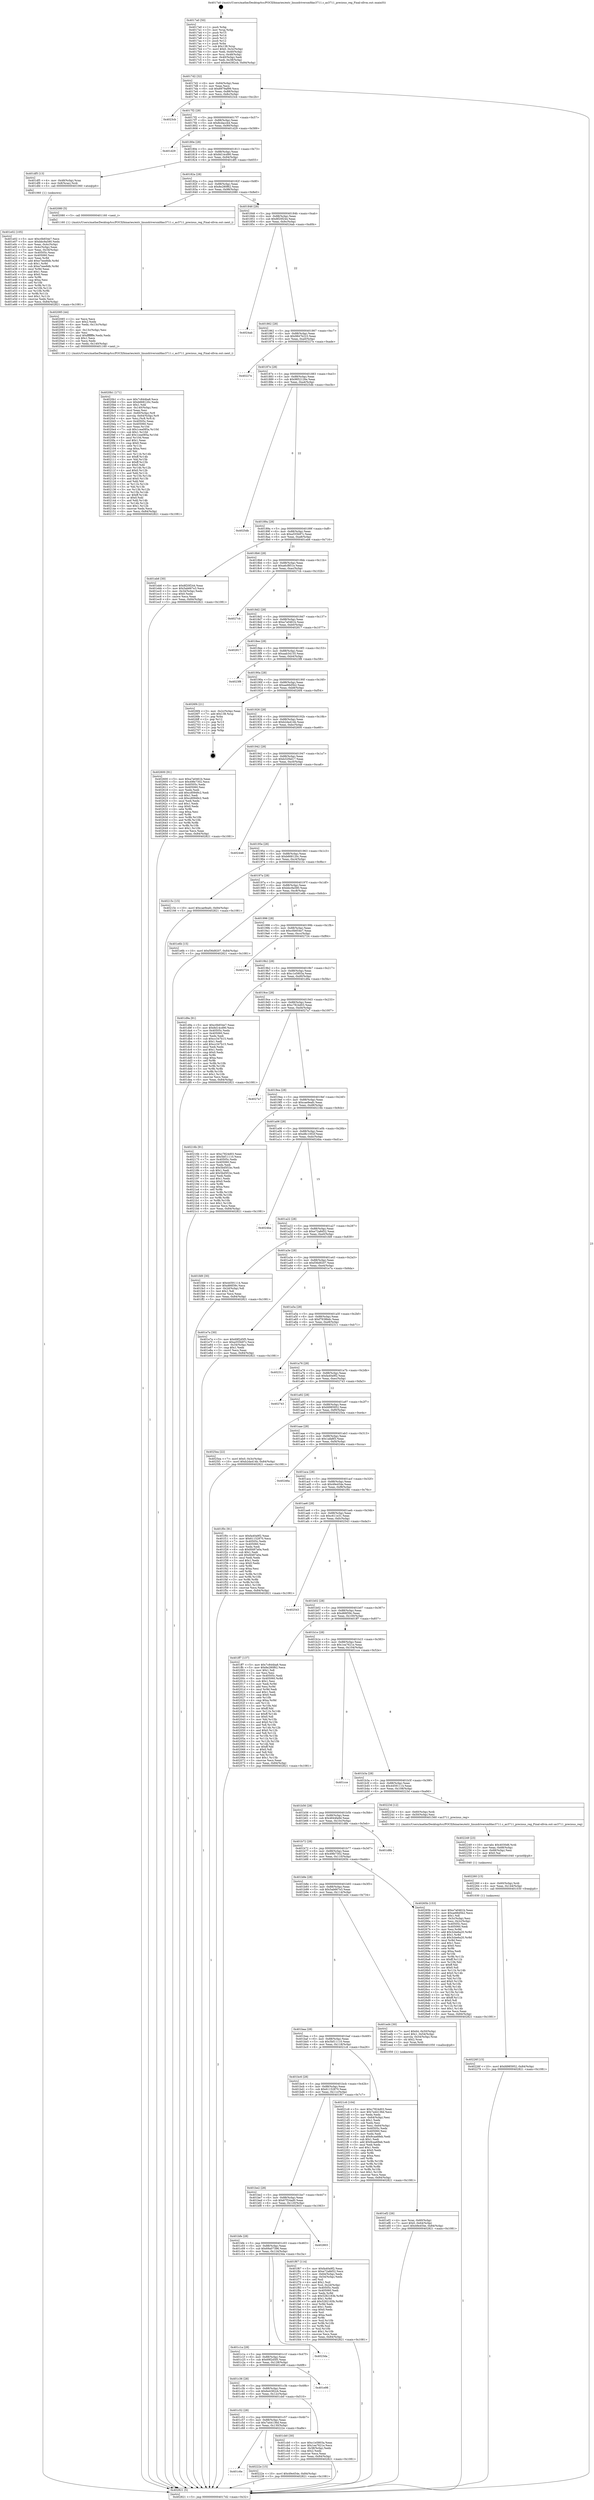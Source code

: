 digraph "0x4017a0" {
  label = "0x4017a0 (/mnt/c/Users/mathe/Desktop/tcc/POCII/binaries/extr_linuxdriversmfdas3711.c_as3711_precious_reg_Final-ollvm.out::main(0))"
  labelloc = "t"
  node[shape=record]

  Entry [label="",width=0.3,height=0.3,shape=circle,fillcolor=black,style=filled]
  "0x4017d2" [label="{
     0x4017d2 [32]\l
     | [instrs]\l
     &nbsp;&nbsp;0x4017d2 \<+6\>: mov -0x84(%rbp),%eax\l
     &nbsp;&nbsp;0x4017d8 \<+2\>: mov %eax,%ecx\l
     &nbsp;&nbsp;0x4017da \<+6\>: sub $0x8979af99,%ecx\l
     &nbsp;&nbsp;0x4017e0 \<+6\>: mov %eax,-0x88(%rbp)\l
     &nbsp;&nbsp;0x4017e6 \<+6\>: mov %ecx,-0x8c(%rbp)\l
     &nbsp;&nbsp;0x4017ec \<+6\>: je 00000000004023cb \<main+0xc2b\>\l
  }"]
  "0x4023cb" [label="{
     0x4023cb\l
  }", style=dashed]
  "0x4017f2" [label="{
     0x4017f2 [28]\l
     | [instrs]\l
     &nbsp;&nbsp;0x4017f2 \<+5\>: jmp 00000000004017f7 \<main+0x57\>\l
     &nbsp;&nbsp;0x4017f7 \<+6\>: mov -0x88(%rbp),%eax\l
     &nbsp;&nbsp;0x4017fd \<+5\>: sub $0x8cdaccb4,%eax\l
     &nbsp;&nbsp;0x401802 \<+6\>: mov %eax,-0x90(%rbp)\l
     &nbsp;&nbsp;0x401808 \<+6\>: je 0000000000401d29 \<main+0x589\>\l
  }"]
  Exit [label="",width=0.3,height=0.3,shape=circle,fillcolor=black,style=filled,peripheries=2]
  "0x401d29" [label="{
     0x401d29\l
  }", style=dashed]
  "0x40180e" [label="{
     0x40180e [28]\l
     | [instrs]\l
     &nbsp;&nbsp;0x40180e \<+5\>: jmp 0000000000401813 \<main+0x73\>\l
     &nbsp;&nbsp;0x401813 \<+6\>: mov -0x88(%rbp),%eax\l
     &nbsp;&nbsp;0x401819 \<+5\>: sub $0x8d14cd90,%eax\l
     &nbsp;&nbsp;0x40181e \<+6\>: mov %eax,-0x94(%rbp)\l
     &nbsp;&nbsp;0x401824 \<+6\>: je 0000000000401df5 \<main+0x655\>\l
  }"]
  "0x40226f" [label="{
     0x40226f [15]\l
     | [instrs]\l
     &nbsp;&nbsp;0x40226f \<+10\>: movl $0xfd985952,-0x84(%rbp)\l
     &nbsp;&nbsp;0x402279 \<+5\>: jmp 0000000000402821 \<main+0x1081\>\l
  }"]
  "0x401df5" [label="{
     0x401df5 [13]\l
     | [instrs]\l
     &nbsp;&nbsp;0x401df5 \<+4\>: mov -0x48(%rbp),%rax\l
     &nbsp;&nbsp;0x401df9 \<+4\>: mov 0x8(%rax),%rdi\l
     &nbsp;&nbsp;0x401dfd \<+5\>: call 0000000000401060 \<atoi@plt\>\l
     | [calls]\l
     &nbsp;&nbsp;0x401060 \{1\} (unknown)\l
  }"]
  "0x40182a" [label="{
     0x40182a [28]\l
     | [instrs]\l
     &nbsp;&nbsp;0x40182a \<+5\>: jmp 000000000040182f \<main+0x8f\>\l
     &nbsp;&nbsp;0x40182f \<+6\>: mov -0x88(%rbp),%eax\l
     &nbsp;&nbsp;0x401835 \<+5\>: sub $0x8e280f62,%eax\l
     &nbsp;&nbsp;0x40183a \<+6\>: mov %eax,-0x98(%rbp)\l
     &nbsp;&nbsp;0x401840 \<+6\>: je 0000000000402080 \<main+0x8e0\>\l
  }"]
  "0x402260" [label="{
     0x402260 [15]\l
     | [instrs]\l
     &nbsp;&nbsp;0x402260 \<+4\>: mov -0x60(%rbp),%rdi\l
     &nbsp;&nbsp;0x402264 \<+6\>: mov %eax,-0x144(%rbp)\l
     &nbsp;&nbsp;0x40226a \<+5\>: call 0000000000401030 \<free@plt\>\l
     | [calls]\l
     &nbsp;&nbsp;0x401030 \{1\} (unknown)\l
  }"]
  "0x402080" [label="{
     0x402080 [5]\l
     | [instrs]\l
     &nbsp;&nbsp;0x402080 \<+5\>: call 0000000000401160 \<next_i\>\l
     | [calls]\l
     &nbsp;&nbsp;0x401160 \{1\} (/mnt/c/Users/mathe/Desktop/tcc/POCII/binaries/extr_linuxdriversmfdas3711.c_as3711_precious_reg_Final-ollvm.out::next_i)\l
  }"]
  "0x401846" [label="{
     0x401846 [28]\l
     | [instrs]\l
     &nbsp;&nbsp;0x401846 \<+5\>: jmp 000000000040184b \<main+0xab\>\l
     &nbsp;&nbsp;0x40184b \<+6\>: mov -0x88(%rbp),%eax\l
     &nbsp;&nbsp;0x401851 \<+5\>: sub $0x8f20f244,%eax\l
     &nbsp;&nbsp;0x401856 \<+6\>: mov %eax,-0x9c(%rbp)\l
     &nbsp;&nbsp;0x40185c \<+6\>: je 00000000004024ab \<main+0xd0b\>\l
  }"]
  "0x402249" [label="{
     0x402249 [23]\l
     | [instrs]\l
     &nbsp;&nbsp;0x402249 \<+10\>: movabs $0x4030d6,%rdi\l
     &nbsp;&nbsp;0x402253 \<+3\>: mov %eax,-0x68(%rbp)\l
     &nbsp;&nbsp;0x402256 \<+3\>: mov -0x68(%rbp),%esi\l
     &nbsp;&nbsp;0x402259 \<+2\>: mov $0x0,%al\l
     &nbsp;&nbsp;0x40225b \<+5\>: call 0000000000401040 \<printf@plt\>\l
     | [calls]\l
     &nbsp;&nbsp;0x401040 \{1\} (unknown)\l
  }"]
  "0x4024ab" [label="{
     0x4024ab\l
  }", style=dashed]
  "0x401862" [label="{
     0x401862 [28]\l
     | [instrs]\l
     &nbsp;&nbsp;0x401862 \<+5\>: jmp 0000000000401867 \<main+0xc7\>\l
     &nbsp;&nbsp;0x401867 \<+6\>: mov -0x88(%rbp),%eax\l
     &nbsp;&nbsp;0x40186d \<+5\>: sub $0x9847b223,%eax\l
     &nbsp;&nbsp;0x401872 \<+6\>: mov %eax,-0xa0(%rbp)\l
     &nbsp;&nbsp;0x401878 \<+6\>: je 000000000040227e \<main+0xade\>\l
  }"]
  "0x401c6e" [label="{
     0x401c6e\l
  }", style=dashed]
  "0x40227e" [label="{
     0x40227e\l
  }", style=dashed]
  "0x40187e" [label="{
     0x40187e [28]\l
     | [instrs]\l
     &nbsp;&nbsp;0x40187e \<+5\>: jmp 0000000000401883 \<main+0xe3\>\l
     &nbsp;&nbsp;0x401883 \<+6\>: mov -0x88(%rbp),%eax\l
     &nbsp;&nbsp;0x401889 \<+5\>: sub $0x9852126e,%eax\l
     &nbsp;&nbsp;0x40188e \<+6\>: mov %eax,-0xa4(%rbp)\l
     &nbsp;&nbsp;0x401894 \<+6\>: je 00000000004025db \<main+0xe3b\>\l
  }"]
  "0x40222e" [label="{
     0x40222e [15]\l
     | [instrs]\l
     &nbsp;&nbsp;0x40222e \<+10\>: movl $0x49e454e,-0x84(%rbp)\l
     &nbsp;&nbsp;0x402238 \<+5\>: jmp 0000000000402821 \<main+0x1081\>\l
  }"]
  "0x4025db" [label="{
     0x4025db\l
  }", style=dashed]
  "0x40189a" [label="{
     0x40189a [28]\l
     | [instrs]\l
     &nbsp;&nbsp;0x40189a \<+5\>: jmp 000000000040189f \<main+0xff\>\l
     &nbsp;&nbsp;0x40189f \<+6\>: mov -0x88(%rbp),%eax\l
     &nbsp;&nbsp;0x4018a5 \<+5\>: sub $0xa555b97c,%eax\l
     &nbsp;&nbsp;0x4018aa \<+6\>: mov %eax,-0xa8(%rbp)\l
     &nbsp;&nbsp;0x4018b0 \<+6\>: je 0000000000401eb6 \<main+0x716\>\l
  }"]
  "0x4020b1" [label="{
     0x4020b1 [171]\l
     | [instrs]\l
     &nbsp;&nbsp;0x4020b1 \<+5\>: mov $0x7c844ba8,%ecx\l
     &nbsp;&nbsp;0x4020b6 \<+5\>: mov $0xb668120c,%edx\l
     &nbsp;&nbsp;0x4020bb \<+3\>: mov $0x1,%dil\l
     &nbsp;&nbsp;0x4020be \<+6\>: mov -0x140(%rbp),%esi\l
     &nbsp;&nbsp;0x4020c4 \<+3\>: imul %eax,%esi\l
     &nbsp;&nbsp;0x4020c7 \<+4\>: mov -0x60(%rbp),%r8\l
     &nbsp;&nbsp;0x4020cb \<+4\>: movslq -0x64(%rbp),%r9\l
     &nbsp;&nbsp;0x4020cf \<+4\>: mov %esi,(%r8,%r9,4)\l
     &nbsp;&nbsp;0x4020d3 \<+7\>: mov 0x40505c,%eax\l
     &nbsp;&nbsp;0x4020da \<+7\>: mov 0x405060,%esi\l
     &nbsp;&nbsp;0x4020e1 \<+3\>: mov %eax,%r10d\l
     &nbsp;&nbsp;0x4020e4 \<+7\>: sub $0x1cea085a,%r10d\l
     &nbsp;&nbsp;0x4020eb \<+4\>: sub $0x1,%r10d\l
     &nbsp;&nbsp;0x4020ef \<+7\>: add $0x1cea085a,%r10d\l
     &nbsp;&nbsp;0x4020f6 \<+4\>: imul %r10d,%eax\l
     &nbsp;&nbsp;0x4020fa \<+3\>: and $0x1,%eax\l
     &nbsp;&nbsp;0x4020fd \<+3\>: cmp $0x0,%eax\l
     &nbsp;&nbsp;0x402100 \<+4\>: sete %r11b\l
     &nbsp;&nbsp;0x402104 \<+3\>: cmp $0xa,%esi\l
     &nbsp;&nbsp;0x402107 \<+3\>: setl %bl\l
     &nbsp;&nbsp;0x40210a \<+3\>: mov %r11b,%r14b\l
     &nbsp;&nbsp;0x40210d \<+4\>: xor $0xff,%r14b\l
     &nbsp;&nbsp;0x402111 \<+3\>: mov %bl,%r15b\l
     &nbsp;&nbsp;0x402114 \<+4\>: xor $0xff,%r15b\l
     &nbsp;&nbsp;0x402118 \<+4\>: xor $0x0,%dil\l
     &nbsp;&nbsp;0x40211c \<+3\>: mov %r14b,%r12b\l
     &nbsp;&nbsp;0x40211f \<+4\>: and $0x0,%r12b\l
     &nbsp;&nbsp;0x402123 \<+3\>: and %dil,%r11b\l
     &nbsp;&nbsp;0x402126 \<+3\>: mov %r15b,%r13b\l
     &nbsp;&nbsp;0x402129 \<+4\>: and $0x0,%r13b\l
     &nbsp;&nbsp;0x40212d \<+3\>: and %dil,%bl\l
     &nbsp;&nbsp;0x402130 \<+3\>: or %r11b,%r12b\l
     &nbsp;&nbsp;0x402133 \<+3\>: or %bl,%r13b\l
     &nbsp;&nbsp;0x402136 \<+3\>: xor %r13b,%r12b\l
     &nbsp;&nbsp;0x402139 \<+3\>: or %r15b,%r14b\l
     &nbsp;&nbsp;0x40213c \<+4\>: xor $0xff,%r14b\l
     &nbsp;&nbsp;0x402140 \<+4\>: or $0x0,%dil\l
     &nbsp;&nbsp;0x402144 \<+3\>: and %dil,%r14b\l
     &nbsp;&nbsp;0x402147 \<+3\>: or %r14b,%r12b\l
     &nbsp;&nbsp;0x40214a \<+4\>: test $0x1,%r12b\l
     &nbsp;&nbsp;0x40214e \<+3\>: cmovne %edx,%ecx\l
     &nbsp;&nbsp;0x402151 \<+6\>: mov %ecx,-0x84(%rbp)\l
     &nbsp;&nbsp;0x402157 \<+5\>: jmp 0000000000402821 \<main+0x1081\>\l
  }"]
  "0x401eb6" [label="{
     0x401eb6 [30]\l
     | [instrs]\l
     &nbsp;&nbsp;0x401eb6 \<+5\>: mov $0x8f20f244,%eax\l
     &nbsp;&nbsp;0x401ebb \<+5\>: mov $0x5ab667e3,%ecx\l
     &nbsp;&nbsp;0x401ec0 \<+3\>: mov -0x34(%rbp),%edx\l
     &nbsp;&nbsp;0x401ec3 \<+3\>: cmp $0x0,%edx\l
     &nbsp;&nbsp;0x401ec6 \<+3\>: cmove %ecx,%eax\l
     &nbsp;&nbsp;0x401ec9 \<+6\>: mov %eax,-0x84(%rbp)\l
     &nbsp;&nbsp;0x401ecf \<+5\>: jmp 0000000000402821 \<main+0x1081\>\l
  }"]
  "0x4018b6" [label="{
     0x4018b6 [28]\l
     | [instrs]\l
     &nbsp;&nbsp;0x4018b6 \<+5\>: jmp 00000000004018bb \<main+0x11b\>\l
     &nbsp;&nbsp;0x4018bb \<+6\>: mov -0x88(%rbp),%eax\l
     &nbsp;&nbsp;0x4018c1 \<+5\>: sub $0xa6cf851e,%eax\l
     &nbsp;&nbsp;0x4018c6 \<+6\>: mov %eax,-0xac(%rbp)\l
     &nbsp;&nbsp;0x4018cc \<+6\>: je 00000000004027cb \<main+0x102b\>\l
  }"]
  "0x402085" [label="{
     0x402085 [44]\l
     | [instrs]\l
     &nbsp;&nbsp;0x402085 \<+2\>: xor %ecx,%ecx\l
     &nbsp;&nbsp;0x402087 \<+5\>: mov $0x2,%edx\l
     &nbsp;&nbsp;0x40208c \<+6\>: mov %edx,-0x13c(%rbp)\l
     &nbsp;&nbsp;0x402092 \<+1\>: cltd\l
     &nbsp;&nbsp;0x402093 \<+6\>: mov -0x13c(%rbp),%esi\l
     &nbsp;&nbsp;0x402099 \<+2\>: idiv %esi\l
     &nbsp;&nbsp;0x40209b \<+6\>: imul $0xfffffffe,%edx,%edx\l
     &nbsp;&nbsp;0x4020a1 \<+3\>: sub $0x1,%ecx\l
     &nbsp;&nbsp;0x4020a4 \<+2\>: sub %ecx,%edx\l
     &nbsp;&nbsp;0x4020a6 \<+6\>: mov %edx,-0x140(%rbp)\l
     &nbsp;&nbsp;0x4020ac \<+5\>: call 0000000000401160 \<next_i\>\l
     | [calls]\l
     &nbsp;&nbsp;0x401160 \{1\} (/mnt/c/Users/mathe/Desktop/tcc/POCII/binaries/extr_linuxdriversmfdas3711.c_as3711_precious_reg_Final-ollvm.out::next_i)\l
  }"]
  "0x4027cb" [label="{
     0x4027cb\l
  }", style=dashed]
  "0x4018d2" [label="{
     0x4018d2 [28]\l
     | [instrs]\l
     &nbsp;&nbsp;0x4018d2 \<+5\>: jmp 00000000004018d7 \<main+0x137\>\l
     &nbsp;&nbsp;0x4018d7 \<+6\>: mov -0x88(%rbp),%eax\l
     &nbsp;&nbsp;0x4018dd \<+5\>: sub $0xa7a0461b,%eax\l
     &nbsp;&nbsp;0x4018e2 \<+6\>: mov %eax,-0xb0(%rbp)\l
     &nbsp;&nbsp;0x4018e8 \<+6\>: je 0000000000402817 \<main+0x1077\>\l
  }"]
  "0x401ef2" [label="{
     0x401ef2 [26]\l
     | [instrs]\l
     &nbsp;&nbsp;0x401ef2 \<+4\>: mov %rax,-0x60(%rbp)\l
     &nbsp;&nbsp;0x401ef6 \<+7\>: movl $0x0,-0x64(%rbp)\l
     &nbsp;&nbsp;0x401efd \<+10\>: movl $0x49e454e,-0x84(%rbp)\l
     &nbsp;&nbsp;0x401f07 \<+5\>: jmp 0000000000402821 \<main+0x1081\>\l
  }"]
  "0x402817" [label="{
     0x402817\l
  }", style=dashed]
  "0x4018ee" [label="{
     0x4018ee [28]\l
     | [instrs]\l
     &nbsp;&nbsp;0x4018ee \<+5\>: jmp 00000000004018f3 \<main+0x153\>\l
     &nbsp;&nbsp;0x4018f3 \<+6\>: mov -0x88(%rbp),%eax\l
     &nbsp;&nbsp;0x4018f9 \<+5\>: sub $0xaab34155,%eax\l
     &nbsp;&nbsp;0x4018fe \<+6\>: mov %eax,-0xb4(%rbp)\l
     &nbsp;&nbsp;0x401904 \<+6\>: je 00000000004023f8 \<main+0xc58\>\l
  }"]
  "0x401e02" [label="{
     0x401e02 [105]\l
     | [instrs]\l
     &nbsp;&nbsp;0x401e02 \<+5\>: mov $0xc0b654e7,%ecx\l
     &nbsp;&nbsp;0x401e07 \<+5\>: mov $0xbbc9a580,%edx\l
     &nbsp;&nbsp;0x401e0c \<+3\>: mov %eax,-0x4c(%rbp)\l
     &nbsp;&nbsp;0x401e0f \<+3\>: mov -0x4c(%rbp),%eax\l
     &nbsp;&nbsp;0x401e12 \<+3\>: mov %eax,-0x34(%rbp)\l
     &nbsp;&nbsp;0x401e15 \<+7\>: mov 0x40505c,%eax\l
     &nbsp;&nbsp;0x401e1c \<+7\>: mov 0x405060,%esi\l
     &nbsp;&nbsp;0x401e23 \<+3\>: mov %eax,%r8d\l
     &nbsp;&nbsp;0x401e26 \<+7\>: add $0xe7eee8db,%r8d\l
     &nbsp;&nbsp;0x401e2d \<+4\>: sub $0x1,%r8d\l
     &nbsp;&nbsp;0x401e31 \<+7\>: sub $0xe7eee8db,%r8d\l
     &nbsp;&nbsp;0x401e38 \<+4\>: imul %r8d,%eax\l
     &nbsp;&nbsp;0x401e3c \<+3\>: and $0x1,%eax\l
     &nbsp;&nbsp;0x401e3f \<+3\>: cmp $0x0,%eax\l
     &nbsp;&nbsp;0x401e42 \<+4\>: sete %r9b\l
     &nbsp;&nbsp;0x401e46 \<+3\>: cmp $0xa,%esi\l
     &nbsp;&nbsp;0x401e49 \<+4\>: setl %r10b\l
     &nbsp;&nbsp;0x401e4d \<+3\>: mov %r9b,%r11b\l
     &nbsp;&nbsp;0x401e50 \<+3\>: and %r10b,%r11b\l
     &nbsp;&nbsp;0x401e53 \<+3\>: xor %r10b,%r9b\l
     &nbsp;&nbsp;0x401e56 \<+3\>: or %r9b,%r11b\l
     &nbsp;&nbsp;0x401e59 \<+4\>: test $0x1,%r11b\l
     &nbsp;&nbsp;0x401e5d \<+3\>: cmovne %edx,%ecx\l
     &nbsp;&nbsp;0x401e60 \<+6\>: mov %ecx,-0x84(%rbp)\l
     &nbsp;&nbsp;0x401e66 \<+5\>: jmp 0000000000402821 \<main+0x1081\>\l
  }"]
  "0x4023f8" [label="{
     0x4023f8\l
  }", style=dashed]
  "0x40190a" [label="{
     0x40190a [28]\l
     | [instrs]\l
     &nbsp;&nbsp;0x40190a \<+5\>: jmp 000000000040190f \<main+0x16f\>\l
     &nbsp;&nbsp;0x40190f \<+6\>: mov -0x88(%rbp),%eax\l
     &nbsp;&nbsp;0x401915 \<+5\>: sub $0xae66d5b2,%eax\l
     &nbsp;&nbsp;0x40191a \<+6\>: mov %eax,-0xb8(%rbp)\l
     &nbsp;&nbsp;0x401920 \<+6\>: je 00000000004026f4 \<main+0xf54\>\l
  }"]
  "0x4017a0" [label="{
     0x4017a0 [50]\l
     | [instrs]\l
     &nbsp;&nbsp;0x4017a0 \<+1\>: push %rbp\l
     &nbsp;&nbsp;0x4017a1 \<+3\>: mov %rsp,%rbp\l
     &nbsp;&nbsp;0x4017a4 \<+2\>: push %r15\l
     &nbsp;&nbsp;0x4017a6 \<+2\>: push %r14\l
     &nbsp;&nbsp;0x4017a8 \<+2\>: push %r13\l
     &nbsp;&nbsp;0x4017aa \<+2\>: push %r12\l
     &nbsp;&nbsp;0x4017ac \<+1\>: push %rbx\l
     &nbsp;&nbsp;0x4017ad \<+7\>: sub $0x138,%rsp\l
     &nbsp;&nbsp;0x4017b4 \<+7\>: movl $0x0,-0x3c(%rbp)\l
     &nbsp;&nbsp;0x4017bb \<+3\>: mov %edi,-0x40(%rbp)\l
     &nbsp;&nbsp;0x4017be \<+4\>: mov %rsi,-0x48(%rbp)\l
     &nbsp;&nbsp;0x4017c2 \<+3\>: mov -0x40(%rbp),%edi\l
     &nbsp;&nbsp;0x4017c5 \<+3\>: mov %edi,-0x38(%rbp)\l
     &nbsp;&nbsp;0x4017c8 \<+10\>: movl $0x6e4382cb,-0x84(%rbp)\l
  }"]
  "0x4026f4" [label="{
     0x4026f4 [21]\l
     | [instrs]\l
     &nbsp;&nbsp;0x4026f4 \<+3\>: mov -0x2c(%rbp),%eax\l
     &nbsp;&nbsp;0x4026f7 \<+7\>: add $0x138,%rsp\l
     &nbsp;&nbsp;0x4026fe \<+1\>: pop %rbx\l
     &nbsp;&nbsp;0x4026ff \<+2\>: pop %r12\l
     &nbsp;&nbsp;0x402701 \<+2\>: pop %r13\l
     &nbsp;&nbsp;0x402703 \<+2\>: pop %r14\l
     &nbsp;&nbsp;0x402705 \<+2\>: pop %r15\l
     &nbsp;&nbsp;0x402707 \<+1\>: pop %rbp\l
     &nbsp;&nbsp;0x402708 \<+1\>: ret\l
  }"]
  "0x401926" [label="{
     0x401926 [28]\l
     | [instrs]\l
     &nbsp;&nbsp;0x401926 \<+5\>: jmp 000000000040192b \<main+0x18b\>\l
     &nbsp;&nbsp;0x40192b \<+6\>: mov -0x88(%rbp),%eax\l
     &nbsp;&nbsp;0x401931 \<+5\>: sub $0xb2da414b,%eax\l
     &nbsp;&nbsp;0x401936 \<+6\>: mov %eax,-0xbc(%rbp)\l
     &nbsp;&nbsp;0x40193c \<+6\>: je 0000000000402600 \<main+0xe60\>\l
  }"]
  "0x402821" [label="{
     0x402821 [5]\l
     | [instrs]\l
     &nbsp;&nbsp;0x402821 \<+5\>: jmp 00000000004017d2 \<main+0x32\>\l
  }"]
  "0x402600" [label="{
     0x402600 [91]\l
     | [instrs]\l
     &nbsp;&nbsp;0x402600 \<+5\>: mov $0xa7a0461b,%eax\l
     &nbsp;&nbsp;0x402605 \<+5\>: mov $0x49fe7302,%ecx\l
     &nbsp;&nbsp;0x40260a \<+7\>: mov 0x40505c,%edx\l
     &nbsp;&nbsp;0x402611 \<+7\>: mov 0x405060,%esi\l
     &nbsp;&nbsp;0x402618 \<+2\>: mov %edx,%edi\l
     &nbsp;&nbsp;0x40261a \<+6\>: add $0xcd0949c2,%edi\l
     &nbsp;&nbsp;0x402620 \<+3\>: sub $0x1,%edi\l
     &nbsp;&nbsp;0x402623 \<+6\>: sub $0xcd0949c2,%edi\l
     &nbsp;&nbsp;0x402629 \<+3\>: imul %edi,%edx\l
     &nbsp;&nbsp;0x40262c \<+3\>: and $0x1,%edx\l
     &nbsp;&nbsp;0x40262f \<+3\>: cmp $0x0,%edx\l
     &nbsp;&nbsp;0x402632 \<+4\>: sete %r8b\l
     &nbsp;&nbsp;0x402636 \<+3\>: cmp $0xa,%esi\l
     &nbsp;&nbsp;0x402639 \<+4\>: setl %r9b\l
     &nbsp;&nbsp;0x40263d \<+3\>: mov %r8b,%r10b\l
     &nbsp;&nbsp;0x402640 \<+3\>: and %r9b,%r10b\l
     &nbsp;&nbsp;0x402643 \<+3\>: xor %r9b,%r8b\l
     &nbsp;&nbsp;0x402646 \<+3\>: or %r8b,%r10b\l
     &nbsp;&nbsp;0x402649 \<+4\>: test $0x1,%r10b\l
     &nbsp;&nbsp;0x40264d \<+3\>: cmovne %ecx,%eax\l
     &nbsp;&nbsp;0x402650 \<+6\>: mov %eax,-0x84(%rbp)\l
     &nbsp;&nbsp;0x402656 \<+5\>: jmp 0000000000402821 \<main+0x1081\>\l
  }"]
  "0x401942" [label="{
     0x401942 [28]\l
     | [instrs]\l
     &nbsp;&nbsp;0x401942 \<+5\>: jmp 0000000000401947 \<main+0x1a7\>\l
     &nbsp;&nbsp;0x401947 \<+6\>: mov -0x88(%rbp),%eax\l
     &nbsp;&nbsp;0x40194d \<+5\>: sub $0xb32f4d17,%eax\l
     &nbsp;&nbsp;0x401952 \<+6\>: mov %eax,-0xc0(%rbp)\l
     &nbsp;&nbsp;0x401958 \<+6\>: je 0000000000402448 \<main+0xca8\>\l
  }"]
  "0x401c52" [label="{
     0x401c52 [28]\l
     | [instrs]\l
     &nbsp;&nbsp;0x401c52 \<+5\>: jmp 0000000000401c57 \<main+0x4b7\>\l
     &nbsp;&nbsp;0x401c57 \<+6\>: mov -0x88(%rbp),%eax\l
     &nbsp;&nbsp;0x401c5d \<+5\>: sub $0x7a44136d,%eax\l
     &nbsp;&nbsp;0x401c62 \<+6\>: mov %eax,-0x130(%rbp)\l
     &nbsp;&nbsp;0x401c68 \<+6\>: je 000000000040222e \<main+0xa8e\>\l
  }"]
  "0x402448" [label="{
     0x402448\l
  }", style=dashed]
  "0x40195e" [label="{
     0x40195e [28]\l
     | [instrs]\l
     &nbsp;&nbsp;0x40195e \<+5\>: jmp 0000000000401963 \<main+0x1c3\>\l
     &nbsp;&nbsp;0x401963 \<+6\>: mov -0x88(%rbp),%eax\l
     &nbsp;&nbsp;0x401969 \<+5\>: sub $0xb668120c,%eax\l
     &nbsp;&nbsp;0x40196e \<+6\>: mov %eax,-0xc4(%rbp)\l
     &nbsp;&nbsp;0x401974 \<+6\>: je 000000000040215c \<main+0x9bc\>\l
  }"]
  "0x401cb0" [label="{
     0x401cb0 [30]\l
     | [instrs]\l
     &nbsp;&nbsp;0x401cb0 \<+5\>: mov $0xc1e5803a,%eax\l
     &nbsp;&nbsp;0x401cb5 \<+5\>: mov $0x1ea7621e,%ecx\l
     &nbsp;&nbsp;0x401cba \<+3\>: mov -0x38(%rbp),%edx\l
     &nbsp;&nbsp;0x401cbd \<+3\>: cmp $0x2,%edx\l
     &nbsp;&nbsp;0x401cc0 \<+3\>: cmovne %ecx,%eax\l
     &nbsp;&nbsp;0x401cc3 \<+6\>: mov %eax,-0x84(%rbp)\l
     &nbsp;&nbsp;0x401cc9 \<+5\>: jmp 0000000000402821 \<main+0x1081\>\l
  }"]
  "0x40215c" [label="{
     0x40215c [15]\l
     | [instrs]\l
     &nbsp;&nbsp;0x40215c \<+10\>: movl $0xcae9eafc,-0x84(%rbp)\l
     &nbsp;&nbsp;0x402166 \<+5\>: jmp 0000000000402821 \<main+0x1081\>\l
  }"]
  "0x40197a" [label="{
     0x40197a [28]\l
     | [instrs]\l
     &nbsp;&nbsp;0x40197a \<+5\>: jmp 000000000040197f \<main+0x1df\>\l
     &nbsp;&nbsp;0x40197f \<+6\>: mov -0x88(%rbp),%eax\l
     &nbsp;&nbsp;0x401985 \<+5\>: sub $0xbbc9a580,%eax\l
     &nbsp;&nbsp;0x40198a \<+6\>: mov %eax,-0xc8(%rbp)\l
     &nbsp;&nbsp;0x401990 \<+6\>: je 0000000000401e6b \<main+0x6cb\>\l
  }"]
  "0x401c36" [label="{
     0x401c36 [28]\l
     | [instrs]\l
     &nbsp;&nbsp;0x401c36 \<+5\>: jmp 0000000000401c3b \<main+0x49b\>\l
     &nbsp;&nbsp;0x401c3b \<+6\>: mov -0x88(%rbp),%eax\l
     &nbsp;&nbsp;0x401c41 \<+5\>: sub $0x6e4382cb,%eax\l
     &nbsp;&nbsp;0x401c46 \<+6\>: mov %eax,-0x12c(%rbp)\l
     &nbsp;&nbsp;0x401c4c \<+6\>: je 0000000000401cb0 \<main+0x510\>\l
  }"]
  "0x401e6b" [label="{
     0x401e6b [15]\l
     | [instrs]\l
     &nbsp;&nbsp;0x401e6b \<+10\>: movl $0xf36d9207,-0x84(%rbp)\l
     &nbsp;&nbsp;0x401e75 \<+5\>: jmp 0000000000402821 \<main+0x1081\>\l
  }"]
  "0x401996" [label="{
     0x401996 [28]\l
     | [instrs]\l
     &nbsp;&nbsp;0x401996 \<+5\>: jmp 000000000040199b \<main+0x1fb\>\l
     &nbsp;&nbsp;0x40199b \<+6\>: mov -0x88(%rbp),%eax\l
     &nbsp;&nbsp;0x4019a1 \<+5\>: sub $0xc0b654e7,%eax\l
     &nbsp;&nbsp;0x4019a6 \<+6\>: mov %eax,-0xcc(%rbp)\l
     &nbsp;&nbsp;0x4019ac \<+6\>: je 0000000000402724 \<main+0xf84\>\l
  }"]
  "0x401e98" [label="{
     0x401e98\l
  }", style=dashed]
  "0x402724" [label="{
     0x402724\l
  }", style=dashed]
  "0x4019b2" [label="{
     0x4019b2 [28]\l
     | [instrs]\l
     &nbsp;&nbsp;0x4019b2 \<+5\>: jmp 00000000004019b7 \<main+0x217\>\l
     &nbsp;&nbsp;0x4019b7 \<+6\>: mov -0x88(%rbp),%eax\l
     &nbsp;&nbsp;0x4019bd \<+5\>: sub $0xc1e5803a,%eax\l
     &nbsp;&nbsp;0x4019c2 \<+6\>: mov %eax,-0xd0(%rbp)\l
     &nbsp;&nbsp;0x4019c8 \<+6\>: je 0000000000401d9a \<main+0x5fa\>\l
  }"]
  "0x401c1a" [label="{
     0x401c1a [28]\l
     | [instrs]\l
     &nbsp;&nbsp;0x401c1a \<+5\>: jmp 0000000000401c1f \<main+0x47f\>\l
     &nbsp;&nbsp;0x401c1f \<+6\>: mov -0x88(%rbp),%eax\l
     &nbsp;&nbsp;0x401c25 \<+5\>: sub $0x69f2d5f5,%eax\l
     &nbsp;&nbsp;0x401c2a \<+6\>: mov %eax,-0x128(%rbp)\l
     &nbsp;&nbsp;0x401c30 \<+6\>: je 0000000000401e98 \<main+0x6f8\>\l
  }"]
  "0x401d9a" [label="{
     0x401d9a [91]\l
     | [instrs]\l
     &nbsp;&nbsp;0x401d9a \<+5\>: mov $0xc0b654e7,%eax\l
     &nbsp;&nbsp;0x401d9f \<+5\>: mov $0x8d14cd90,%ecx\l
     &nbsp;&nbsp;0x401da4 \<+7\>: mov 0x40505c,%edx\l
     &nbsp;&nbsp;0x401dab \<+7\>: mov 0x405060,%esi\l
     &nbsp;&nbsp;0x401db2 \<+2\>: mov %edx,%edi\l
     &nbsp;&nbsp;0x401db4 \<+6\>: sub $0xcc347b15,%edi\l
     &nbsp;&nbsp;0x401dba \<+3\>: sub $0x1,%edi\l
     &nbsp;&nbsp;0x401dbd \<+6\>: add $0xcc347b15,%edi\l
     &nbsp;&nbsp;0x401dc3 \<+3\>: imul %edi,%edx\l
     &nbsp;&nbsp;0x401dc6 \<+3\>: and $0x1,%edx\l
     &nbsp;&nbsp;0x401dc9 \<+3\>: cmp $0x0,%edx\l
     &nbsp;&nbsp;0x401dcc \<+4\>: sete %r8b\l
     &nbsp;&nbsp;0x401dd0 \<+3\>: cmp $0xa,%esi\l
     &nbsp;&nbsp;0x401dd3 \<+4\>: setl %r9b\l
     &nbsp;&nbsp;0x401dd7 \<+3\>: mov %r8b,%r10b\l
     &nbsp;&nbsp;0x401dda \<+3\>: and %r9b,%r10b\l
     &nbsp;&nbsp;0x401ddd \<+3\>: xor %r9b,%r8b\l
     &nbsp;&nbsp;0x401de0 \<+3\>: or %r8b,%r10b\l
     &nbsp;&nbsp;0x401de3 \<+4\>: test $0x1,%r10b\l
     &nbsp;&nbsp;0x401de7 \<+3\>: cmovne %ecx,%eax\l
     &nbsp;&nbsp;0x401dea \<+6\>: mov %eax,-0x84(%rbp)\l
     &nbsp;&nbsp;0x401df0 \<+5\>: jmp 0000000000402821 \<main+0x1081\>\l
  }"]
  "0x4019ce" [label="{
     0x4019ce [28]\l
     | [instrs]\l
     &nbsp;&nbsp;0x4019ce \<+5\>: jmp 00000000004019d3 \<main+0x233\>\l
     &nbsp;&nbsp;0x4019d3 \<+6\>: mov -0x88(%rbp),%eax\l
     &nbsp;&nbsp;0x4019d9 \<+5\>: sub $0xc7824d03,%eax\l
     &nbsp;&nbsp;0x4019de \<+6\>: mov %eax,-0xd4(%rbp)\l
     &nbsp;&nbsp;0x4019e4 \<+6\>: je 00000000004027a7 \<main+0x1007\>\l
  }"]
  "0x4023da" [label="{
     0x4023da\l
  }", style=dashed]
  "0x4027a7" [label="{
     0x4027a7\l
  }", style=dashed]
  "0x4019ea" [label="{
     0x4019ea [28]\l
     | [instrs]\l
     &nbsp;&nbsp;0x4019ea \<+5\>: jmp 00000000004019ef \<main+0x24f\>\l
     &nbsp;&nbsp;0x4019ef \<+6\>: mov -0x88(%rbp),%eax\l
     &nbsp;&nbsp;0x4019f5 \<+5\>: sub $0xcae9eafc,%eax\l
     &nbsp;&nbsp;0x4019fa \<+6\>: mov %eax,-0xd8(%rbp)\l
     &nbsp;&nbsp;0x401a00 \<+6\>: je 000000000040216b \<main+0x9cb\>\l
  }"]
  "0x401bfe" [label="{
     0x401bfe [28]\l
     | [instrs]\l
     &nbsp;&nbsp;0x401bfe \<+5\>: jmp 0000000000401c03 \<main+0x463\>\l
     &nbsp;&nbsp;0x401c03 \<+6\>: mov -0x88(%rbp),%eax\l
     &nbsp;&nbsp;0x401c09 \<+5\>: sub $0x69a07396,%eax\l
     &nbsp;&nbsp;0x401c0e \<+6\>: mov %eax,-0x124(%rbp)\l
     &nbsp;&nbsp;0x401c14 \<+6\>: je 00000000004023da \<main+0xc3a\>\l
  }"]
  "0x40216b" [label="{
     0x40216b [91]\l
     | [instrs]\l
     &nbsp;&nbsp;0x40216b \<+5\>: mov $0xc7824d03,%eax\l
     &nbsp;&nbsp;0x402170 \<+5\>: mov $0x5bf11110,%ecx\l
     &nbsp;&nbsp;0x402175 \<+7\>: mov 0x40505c,%edx\l
     &nbsp;&nbsp;0x40217c \<+7\>: mov 0x405060,%esi\l
     &nbsp;&nbsp;0x402183 \<+2\>: mov %edx,%edi\l
     &nbsp;&nbsp;0x402185 \<+6\>: sub $0x5bd5f1bc,%edi\l
     &nbsp;&nbsp;0x40218b \<+3\>: sub $0x1,%edi\l
     &nbsp;&nbsp;0x40218e \<+6\>: add $0x5bd5f1bc,%edi\l
     &nbsp;&nbsp;0x402194 \<+3\>: imul %edi,%edx\l
     &nbsp;&nbsp;0x402197 \<+3\>: and $0x1,%edx\l
     &nbsp;&nbsp;0x40219a \<+3\>: cmp $0x0,%edx\l
     &nbsp;&nbsp;0x40219d \<+4\>: sete %r8b\l
     &nbsp;&nbsp;0x4021a1 \<+3\>: cmp $0xa,%esi\l
     &nbsp;&nbsp;0x4021a4 \<+4\>: setl %r9b\l
     &nbsp;&nbsp;0x4021a8 \<+3\>: mov %r8b,%r10b\l
     &nbsp;&nbsp;0x4021ab \<+3\>: and %r9b,%r10b\l
     &nbsp;&nbsp;0x4021ae \<+3\>: xor %r9b,%r8b\l
     &nbsp;&nbsp;0x4021b1 \<+3\>: or %r8b,%r10b\l
     &nbsp;&nbsp;0x4021b4 \<+4\>: test $0x1,%r10b\l
     &nbsp;&nbsp;0x4021b8 \<+3\>: cmovne %ecx,%eax\l
     &nbsp;&nbsp;0x4021bb \<+6\>: mov %eax,-0x84(%rbp)\l
     &nbsp;&nbsp;0x4021c1 \<+5\>: jmp 0000000000402821 \<main+0x1081\>\l
  }"]
  "0x401a06" [label="{
     0x401a06 [28]\l
     | [instrs]\l
     &nbsp;&nbsp;0x401a06 \<+5\>: jmp 0000000000401a0b \<main+0x26b\>\l
     &nbsp;&nbsp;0x401a0b \<+6\>: mov -0x88(%rbp),%eax\l
     &nbsp;&nbsp;0x401a11 \<+5\>: sub $0xd8c1002f,%eax\l
     &nbsp;&nbsp;0x401a16 \<+6\>: mov %eax,-0xdc(%rbp)\l
     &nbsp;&nbsp;0x401a1c \<+6\>: je 00000000004024ba \<main+0xd1a\>\l
  }"]
  "0x402803" [label="{
     0x402803\l
  }", style=dashed]
  "0x4024ba" [label="{
     0x4024ba\l
  }", style=dashed]
  "0x401a22" [label="{
     0x401a22 [28]\l
     | [instrs]\l
     &nbsp;&nbsp;0x401a22 \<+5\>: jmp 0000000000401a27 \<main+0x287\>\l
     &nbsp;&nbsp;0x401a27 \<+6\>: mov -0x88(%rbp),%eax\l
     &nbsp;&nbsp;0x401a2d \<+5\>: sub $0xe72a8d52,%eax\l
     &nbsp;&nbsp;0x401a32 \<+6\>: mov %eax,-0xe0(%rbp)\l
     &nbsp;&nbsp;0x401a38 \<+6\>: je 0000000000401fd9 \<main+0x839\>\l
  }"]
  "0x401be2" [label="{
     0x401be2 [28]\l
     | [instrs]\l
     &nbsp;&nbsp;0x401be2 \<+5\>: jmp 0000000000401be7 \<main+0x447\>\l
     &nbsp;&nbsp;0x401be7 \<+6\>: mov -0x88(%rbp),%eax\l
     &nbsp;&nbsp;0x401bed \<+5\>: sub $0x67f24ad0,%eax\l
     &nbsp;&nbsp;0x401bf2 \<+6\>: mov %eax,-0x120(%rbp)\l
     &nbsp;&nbsp;0x401bf8 \<+6\>: je 0000000000402803 \<main+0x1063\>\l
  }"]
  "0x401fd9" [label="{
     0x401fd9 [30]\l
     | [instrs]\l
     &nbsp;&nbsp;0x401fd9 \<+5\>: mov $0x44591114,%eax\l
     &nbsp;&nbsp;0x401fde \<+5\>: mov $0xd66f39c,%ecx\l
     &nbsp;&nbsp;0x401fe3 \<+3\>: mov -0x2d(%rbp),%dl\l
     &nbsp;&nbsp;0x401fe6 \<+3\>: test $0x1,%dl\l
     &nbsp;&nbsp;0x401fe9 \<+3\>: cmovne %ecx,%eax\l
     &nbsp;&nbsp;0x401fec \<+6\>: mov %eax,-0x84(%rbp)\l
     &nbsp;&nbsp;0x401ff2 \<+5\>: jmp 0000000000402821 \<main+0x1081\>\l
  }"]
  "0x401a3e" [label="{
     0x401a3e [28]\l
     | [instrs]\l
     &nbsp;&nbsp;0x401a3e \<+5\>: jmp 0000000000401a43 \<main+0x2a3\>\l
     &nbsp;&nbsp;0x401a43 \<+6\>: mov -0x88(%rbp),%eax\l
     &nbsp;&nbsp;0x401a49 \<+5\>: sub $0xf36d9207,%eax\l
     &nbsp;&nbsp;0x401a4e \<+6\>: mov %eax,-0xe4(%rbp)\l
     &nbsp;&nbsp;0x401a54 \<+6\>: je 0000000000401e7a \<main+0x6da\>\l
  }"]
  "0x401f67" [label="{
     0x401f67 [114]\l
     | [instrs]\l
     &nbsp;&nbsp;0x401f67 \<+5\>: mov $0xfa40a9f2,%eax\l
     &nbsp;&nbsp;0x401f6c \<+5\>: mov $0xe72a8d52,%ecx\l
     &nbsp;&nbsp;0x401f71 \<+3\>: mov -0x64(%rbp),%edx\l
     &nbsp;&nbsp;0x401f74 \<+3\>: cmp -0x54(%rbp),%edx\l
     &nbsp;&nbsp;0x401f77 \<+4\>: setl %sil\l
     &nbsp;&nbsp;0x401f7b \<+4\>: and $0x1,%sil\l
     &nbsp;&nbsp;0x401f7f \<+4\>: mov %sil,-0x2d(%rbp)\l
     &nbsp;&nbsp;0x401f83 \<+7\>: mov 0x40505c,%edx\l
     &nbsp;&nbsp;0x401f8a \<+7\>: mov 0x405060,%edi\l
     &nbsp;&nbsp;0x401f91 \<+3\>: mov %edx,%r8d\l
     &nbsp;&nbsp;0x401f94 \<+7\>: sub $0x5282183b,%r8d\l
     &nbsp;&nbsp;0x401f9b \<+4\>: sub $0x1,%r8d\l
     &nbsp;&nbsp;0x401f9f \<+7\>: add $0x5282183b,%r8d\l
     &nbsp;&nbsp;0x401fa6 \<+4\>: imul %r8d,%edx\l
     &nbsp;&nbsp;0x401faa \<+3\>: and $0x1,%edx\l
     &nbsp;&nbsp;0x401fad \<+3\>: cmp $0x0,%edx\l
     &nbsp;&nbsp;0x401fb0 \<+4\>: sete %sil\l
     &nbsp;&nbsp;0x401fb4 \<+3\>: cmp $0xa,%edi\l
     &nbsp;&nbsp;0x401fb7 \<+4\>: setl %r9b\l
     &nbsp;&nbsp;0x401fbb \<+3\>: mov %sil,%r10b\l
     &nbsp;&nbsp;0x401fbe \<+3\>: and %r9b,%r10b\l
     &nbsp;&nbsp;0x401fc1 \<+3\>: xor %r9b,%sil\l
     &nbsp;&nbsp;0x401fc4 \<+3\>: or %sil,%r10b\l
     &nbsp;&nbsp;0x401fc7 \<+4\>: test $0x1,%r10b\l
     &nbsp;&nbsp;0x401fcb \<+3\>: cmovne %ecx,%eax\l
     &nbsp;&nbsp;0x401fce \<+6\>: mov %eax,-0x84(%rbp)\l
     &nbsp;&nbsp;0x401fd4 \<+5\>: jmp 0000000000402821 \<main+0x1081\>\l
  }"]
  "0x401e7a" [label="{
     0x401e7a [30]\l
     | [instrs]\l
     &nbsp;&nbsp;0x401e7a \<+5\>: mov $0x69f2d5f5,%eax\l
     &nbsp;&nbsp;0x401e7f \<+5\>: mov $0xa555b97c,%ecx\l
     &nbsp;&nbsp;0x401e84 \<+3\>: mov -0x34(%rbp),%edx\l
     &nbsp;&nbsp;0x401e87 \<+3\>: cmp $0x1,%edx\l
     &nbsp;&nbsp;0x401e8a \<+3\>: cmovl %ecx,%eax\l
     &nbsp;&nbsp;0x401e8d \<+6\>: mov %eax,-0x84(%rbp)\l
     &nbsp;&nbsp;0x401e93 \<+5\>: jmp 0000000000402821 \<main+0x1081\>\l
  }"]
  "0x401a5a" [label="{
     0x401a5a [28]\l
     | [instrs]\l
     &nbsp;&nbsp;0x401a5a \<+5\>: jmp 0000000000401a5f \<main+0x2bf\>\l
     &nbsp;&nbsp;0x401a5f \<+6\>: mov -0x88(%rbp),%eax\l
     &nbsp;&nbsp;0x401a65 \<+5\>: sub $0xf7638bdc,%eax\l
     &nbsp;&nbsp;0x401a6a \<+6\>: mov %eax,-0xe8(%rbp)\l
     &nbsp;&nbsp;0x401a70 \<+6\>: je 0000000000402311 \<main+0xb71\>\l
  }"]
  "0x401bc6" [label="{
     0x401bc6 [28]\l
     | [instrs]\l
     &nbsp;&nbsp;0x401bc6 \<+5\>: jmp 0000000000401bcb \<main+0x42b\>\l
     &nbsp;&nbsp;0x401bcb \<+6\>: mov -0x88(%rbp),%eax\l
     &nbsp;&nbsp;0x401bd1 \<+5\>: sub $0x61152870,%eax\l
     &nbsp;&nbsp;0x401bd6 \<+6\>: mov %eax,-0x11c(%rbp)\l
     &nbsp;&nbsp;0x401bdc \<+6\>: je 0000000000401f67 \<main+0x7c7\>\l
  }"]
  "0x402311" [label="{
     0x402311\l
  }", style=dashed]
  "0x401a76" [label="{
     0x401a76 [28]\l
     | [instrs]\l
     &nbsp;&nbsp;0x401a76 \<+5\>: jmp 0000000000401a7b \<main+0x2db\>\l
     &nbsp;&nbsp;0x401a7b \<+6\>: mov -0x88(%rbp),%eax\l
     &nbsp;&nbsp;0x401a81 \<+5\>: sub $0xfa40a9f2,%eax\l
     &nbsp;&nbsp;0x401a86 \<+6\>: mov %eax,-0xec(%rbp)\l
     &nbsp;&nbsp;0x401a8c \<+6\>: je 0000000000402743 \<main+0xfa3\>\l
  }"]
  "0x4021c6" [label="{
     0x4021c6 [104]\l
     | [instrs]\l
     &nbsp;&nbsp;0x4021c6 \<+5\>: mov $0xc7824d03,%eax\l
     &nbsp;&nbsp;0x4021cb \<+5\>: mov $0x7a44136d,%ecx\l
     &nbsp;&nbsp;0x4021d0 \<+2\>: xor %edx,%edx\l
     &nbsp;&nbsp;0x4021d2 \<+3\>: mov -0x64(%rbp),%esi\l
     &nbsp;&nbsp;0x4021d5 \<+3\>: sub $0x1,%edx\l
     &nbsp;&nbsp;0x4021d8 \<+2\>: sub %edx,%esi\l
     &nbsp;&nbsp;0x4021da \<+3\>: mov %esi,-0x64(%rbp)\l
     &nbsp;&nbsp;0x4021dd \<+7\>: mov 0x40505c,%edx\l
     &nbsp;&nbsp;0x4021e4 \<+7\>: mov 0x405060,%esi\l
     &nbsp;&nbsp;0x4021eb \<+2\>: mov %edx,%edi\l
     &nbsp;&nbsp;0x4021ed \<+6\>: sub $0x9caa68eb,%edi\l
     &nbsp;&nbsp;0x4021f3 \<+3\>: sub $0x1,%edi\l
     &nbsp;&nbsp;0x4021f6 \<+6\>: add $0x9caa68eb,%edi\l
     &nbsp;&nbsp;0x4021fc \<+3\>: imul %edi,%edx\l
     &nbsp;&nbsp;0x4021ff \<+3\>: and $0x1,%edx\l
     &nbsp;&nbsp;0x402202 \<+3\>: cmp $0x0,%edx\l
     &nbsp;&nbsp;0x402205 \<+4\>: sete %r8b\l
     &nbsp;&nbsp;0x402209 \<+3\>: cmp $0xa,%esi\l
     &nbsp;&nbsp;0x40220c \<+4\>: setl %r9b\l
     &nbsp;&nbsp;0x402210 \<+3\>: mov %r8b,%r10b\l
     &nbsp;&nbsp;0x402213 \<+3\>: and %r9b,%r10b\l
     &nbsp;&nbsp;0x402216 \<+3\>: xor %r9b,%r8b\l
     &nbsp;&nbsp;0x402219 \<+3\>: or %r8b,%r10b\l
     &nbsp;&nbsp;0x40221c \<+4\>: test $0x1,%r10b\l
     &nbsp;&nbsp;0x402220 \<+3\>: cmovne %ecx,%eax\l
     &nbsp;&nbsp;0x402223 \<+6\>: mov %eax,-0x84(%rbp)\l
     &nbsp;&nbsp;0x402229 \<+5\>: jmp 0000000000402821 \<main+0x1081\>\l
  }"]
  "0x402743" [label="{
     0x402743\l
  }", style=dashed]
  "0x401a92" [label="{
     0x401a92 [28]\l
     | [instrs]\l
     &nbsp;&nbsp;0x401a92 \<+5\>: jmp 0000000000401a97 \<main+0x2f7\>\l
     &nbsp;&nbsp;0x401a97 \<+6\>: mov -0x88(%rbp),%eax\l
     &nbsp;&nbsp;0x401a9d \<+5\>: sub $0xfd985952,%eax\l
     &nbsp;&nbsp;0x401aa2 \<+6\>: mov %eax,-0xf0(%rbp)\l
     &nbsp;&nbsp;0x401aa8 \<+6\>: je 00000000004025ea \<main+0xe4a\>\l
  }"]
  "0x401baa" [label="{
     0x401baa [28]\l
     | [instrs]\l
     &nbsp;&nbsp;0x401baa \<+5\>: jmp 0000000000401baf \<main+0x40f\>\l
     &nbsp;&nbsp;0x401baf \<+6\>: mov -0x88(%rbp),%eax\l
     &nbsp;&nbsp;0x401bb5 \<+5\>: sub $0x5bf11110,%eax\l
     &nbsp;&nbsp;0x401bba \<+6\>: mov %eax,-0x118(%rbp)\l
     &nbsp;&nbsp;0x401bc0 \<+6\>: je 00000000004021c6 \<main+0xa26\>\l
  }"]
  "0x4025ea" [label="{
     0x4025ea [22]\l
     | [instrs]\l
     &nbsp;&nbsp;0x4025ea \<+7\>: movl $0x0,-0x3c(%rbp)\l
     &nbsp;&nbsp;0x4025f1 \<+10\>: movl $0xb2da414b,-0x84(%rbp)\l
     &nbsp;&nbsp;0x4025fb \<+5\>: jmp 0000000000402821 \<main+0x1081\>\l
  }"]
  "0x401aae" [label="{
     0x401aae [28]\l
     | [instrs]\l
     &nbsp;&nbsp;0x401aae \<+5\>: jmp 0000000000401ab3 \<main+0x313\>\l
     &nbsp;&nbsp;0x401ab3 \<+6\>: mov -0x88(%rbp),%eax\l
     &nbsp;&nbsp;0x401ab9 \<+5\>: sub $0x1afa8f3,%eax\l
     &nbsp;&nbsp;0x401abe \<+6\>: mov %eax,-0xf4(%rbp)\l
     &nbsp;&nbsp;0x401ac4 \<+6\>: je 000000000040246a \<main+0xcca\>\l
  }"]
  "0x401ed4" [label="{
     0x401ed4 [30]\l
     | [instrs]\l
     &nbsp;&nbsp;0x401ed4 \<+7\>: movl $0x64,-0x50(%rbp)\l
     &nbsp;&nbsp;0x401edb \<+7\>: movl $0x1,-0x54(%rbp)\l
     &nbsp;&nbsp;0x401ee2 \<+4\>: movslq -0x54(%rbp),%rax\l
     &nbsp;&nbsp;0x401ee6 \<+4\>: shl $0x2,%rax\l
     &nbsp;&nbsp;0x401eea \<+3\>: mov %rax,%rdi\l
     &nbsp;&nbsp;0x401eed \<+5\>: call 0000000000401050 \<malloc@plt\>\l
     | [calls]\l
     &nbsp;&nbsp;0x401050 \{1\} (unknown)\l
  }"]
  "0x40246a" [label="{
     0x40246a\l
  }", style=dashed]
  "0x401aca" [label="{
     0x401aca [28]\l
     | [instrs]\l
     &nbsp;&nbsp;0x401aca \<+5\>: jmp 0000000000401acf \<main+0x32f\>\l
     &nbsp;&nbsp;0x401acf \<+6\>: mov -0x88(%rbp),%eax\l
     &nbsp;&nbsp;0x401ad5 \<+5\>: sub $0x49e454e,%eax\l
     &nbsp;&nbsp;0x401ada \<+6\>: mov %eax,-0xf8(%rbp)\l
     &nbsp;&nbsp;0x401ae0 \<+6\>: je 0000000000401f0c \<main+0x76c\>\l
  }"]
  "0x401b8e" [label="{
     0x401b8e [28]\l
     | [instrs]\l
     &nbsp;&nbsp;0x401b8e \<+5\>: jmp 0000000000401b93 \<main+0x3f3\>\l
     &nbsp;&nbsp;0x401b93 \<+6\>: mov -0x88(%rbp),%eax\l
     &nbsp;&nbsp;0x401b99 \<+5\>: sub $0x5ab667e3,%eax\l
     &nbsp;&nbsp;0x401b9e \<+6\>: mov %eax,-0x114(%rbp)\l
     &nbsp;&nbsp;0x401ba4 \<+6\>: je 0000000000401ed4 \<main+0x734\>\l
  }"]
  "0x401f0c" [label="{
     0x401f0c [91]\l
     | [instrs]\l
     &nbsp;&nbsp;0x401f0c \<+5\>: mov $0xfa40a9f2,%eax\l
     &nbsp;&nbsp;0x401f11 \<+5\>: mov $0x61152870,%ecx\l
     &nbsp;&nbsp;0x401f16 \<+7\>: mov 0x40505c,%edx\l
     &nbsp;&nbsp;0x401f1d \<+7\>: mov 0x405060,%esi\l
     &nbsp;&nbsp;0x401f24 \<+2\>: mov %edx,%edi\l
     &nbsp;&nbsp;0x401f26 \<+6\>: sub $0xfd487a0a,%edi\l
     &nbsp;&nbsp;0x401f2c \<+3\>: sub $0x1,%edi\l
     &nbsp;&nbsp;0x401f2f \<+6\>: add $0xfd487a0a,%edi\l
     &nbsp;&nbsp;0x401f35 \<+3\>: imul %edi,%edx\l
     &nbsp;&nbsp;0x401f38 \<+3\>: and $0x1,%edx\l
     &nbsp;&nbsp;0x401f3b \<+3\>: cmp $0x0,%edx\l
     &nbsp;&nbsp;0x401f3e \<+4\>: sete %r8b\l
     &nbsp;&nbsp;0x401f42 \<+3\>: cmp $0xa,%esi\l
     &nbsp;&nbsp;0x401f45 \<+4\>: setl %r9b\l
     &nbsp;&nbsp;0x401f49 \<+3\>: mov %r8b,%r10b\l
     &nbsp;&nbsp;0x401f4c \<+3\>: and %r9b,%r10b\l
     &nbsp;&nbsp;0x401f4f \<+3\>: xor %r9b,%r8b\l
     &nbsp;&nbsp;0x401f52 \<+3\>: or %r8b,%r10b\l
     &nbsp;&nbsp;0x401f55 \<+4\>: test $0x1,%r10b\l
     &nbsp;&nbsp;0x401f59 \<+3\>: cmovne %ecx,%eax\l
     &nbsp;&nbsp;0x401f5c \<+6\>: mov %eax,-0x84(%rbp)\l
     &nbsp;&nbsp;0x401f62 \<+5\>: jmp 0000000000402821 \<main+0x1081\>\l
  }"]
  "0x401ae6" [label="{
     0x401ae6 [28]\l
     | [instrs]\l
     &nbsp;&nbsp;0x401ae6 \<+5\>: jmp 0000000000401aeb \<main+0x34b\>\l
     &nbsp;&nbsp;0x401aeb \<+6\>: mov -0x88(%rbp),%eax\l
     &nbsp;&nbsp;0x401af1 \<+5\>: sub $0xc611e31,%eax\l
     &nbsp;&nbsp;0x401af6 \<+6\>: mov %eax,-0xfc(%rbp)\l
     &nbsp;&nbsp;0x401afc \<+6\>: je 0000000000402543 \<main+0xda3\>\l
  }"]
  "0x40265b" [label="{
     0x40265b [153]\l
     | [instrs]\l
     &nbsp;&nbsp;0x40265b \<+5\>: mov $0xa7a0461b,%eax\l
     &nbsp;&nbsp;0x402660 \<+5\>: mov $0xae66d5b2,%ecx\l
     &nbsp;&nbsp;0x402665 \<+2\>: mov $0x1,%dl\l
     &nbsp;&nbsp;0x402667 \<+3\>: mov -0x3c(%rbp),%esi\l
     &nbsp;&nbsp;0x40266a \<+3\>: mov %esi,-0x2c(%rbp)\l
     &nbsp;&nbsp;0x40266d \<+7\>: mov 0x40505c,%esi\l
     &nbsp;&nbsp;0x402674 \<+7\>: mov 0x405060,%edi\l
     &nbsp;&nbsp;0x40267b \<+3\>: mov %esi,%r8d\l
     &nbsp;&nbsp;0x40267e \<+7\>: add $0x3cbe6a20,%r8d\l
     &nbsp;&nbsp;0x402685 \<+4\>: sub $0x1,%r8d\l
     &nbsp;&nbsp;0x402689 \<+7\>: sub $0x3cbe6a20,%r8d\l
     &nbsp;&nbsp;0x402690 \<+4\>: imul %r8d,%esi\l
     &nbsp;&nbsp;0x402694 \<+3\>: and $0x1,%esi\l
     &nbsp;&nbsp;0x402697 \<+3\>: cmp $0x0,%esi\l
     &nbsp;&nbsp;0x40269a \<+4\>: sete %r9b\l
     &nbsp;&nbsp;0x40269e \<+3\>: cmp $0xa,%edi\l
     &nbsp;&nbsp;0x4026a1 \<+4\>: setl %r10b\l
     &nbsp;&nbsp;0x4026a5 \<+3\>: mov %r9b,%r11b\l
     &nbsp;&nbsp;0x4026a8 \<+4\>: xor $0xff,%r11b\l
     &nbsp;&nbsp;0x4026ac \<+3\>: mov %r10b,%bl\l
     &nbsp;&nbsp;0x4026af \<+3\>: xor $0xff,%bl\l
     &nbsp;&nbsp;0x4026b2 \<+3\>: xor $0x0,%dl\l
     &nbsp;&nbsp;0x4026b5 \<+3\>: mov %r11b,%r14b\l
     &nbsp;&nbsp;0x4026b8 \<+4\>: and $0x0,%r14b\l
     &nbsp;&nbsp;0x4026bc \<+3\>: and %dl,%r9b\l
     &nbsp;&nbsp;0x4026bf \<+3\>: mov %bl,%r15b\l
     &nbsp;&nbsp;0x4026c2 \<+4\>: and $0x0,%r15b\l
     &nbsp;&nbsp;0x4026c6 \<+3\>: and %dl,%r10b\l
     &nbsp;&nbsp;0x4026c9 \<+3\>: or %r9b,%r14b\l
     &nbsp;&nbsp;0x4026cc \<+3\>: or %r10b,%r15b\l
     &nbsp;&nbsp;0x4026cf \<+3\>: xor %r15b,%r14b\l
     &nbsp;&nbsp;0x4026d2 \<+3\>: or %bl,%r11b\l
     &nbsp;&nbsp;0x4026d5 \<+4\>: xor $0xff,%r11b\l
     &nbsp;&nbsp;0x4026d9 \<+3\>: or $0x0,%dl\l
     &nbsp;&nbsp;0x4026dc \<+3\>: and %dl,%r11b\l
     &nbsp;&nbsp;0x4026df \<+3\>: or %r11b,%r14b\l
     &nbsp;&nbsp;0x4026e2 \<+4\>: test $0x1,%r14b\l
     &nbsp;&nbsp;0x4026e6 \<+3\>: cmovne %ecx,%eax\l
     &nbsp;&nbsp;0x4026e9 \<+6\>: mov %eax,-0x84(%rbp)\l
     &nbsp;&nbsp;0x4026ef \<+5\>: jmp 0000000000402821 \<main+0x1081\>\l
  }"]
  "0x402543" [label="{
     0x402543\l
  }", style=dashed]
  "0x401b02" [label="{
     0x401b02 [28]\l
     | [instrs]\l
     &nbsp;&nbsp;0x401b02 \<+5\>: jmp 0000000000401b07 \<main+0x367\>\l
     &nbsp;&nbsp;0x401b07 \<+6\>: mov -0x88(%rbp),%eax\l
     &nbsp;&nbsp;0x401b0d \<+5\>: sub $0xd66f39c,%eax\l
     &nbsp;&nbsp;0x401b12 \<+6\>: mov %eax,-0x100(%rbp)\l
     &nbsp;&nbsp;0x401b18 \<+6\>: je 0000000000401ff7 \<main+0x857\>\l
  }"]
  "0x401b72" [label="{
     0x401b72 [28]\l
     | [instrs]\l
     &nbsp;&nbsp;0x401b72 \<+5\>: jmp 0000000000401b77 \<main+0x3d7\>\l
     &nbsp;&nbsp;0x401b77 \<+6\>: mov -0x88(%rbp),%eax\l
     &nbsp;&nbsp;0x401b7d \<+5\>: sub $0x49fe7302,%eax\l
     &nbsp;&nbsp;0x401b82 \<+6\>: mov %eax,-0x110(%rbp)\l
     &nbsp;&nbsp;0x401b88 \<+6\>: je 000000000040265b \<main+0xebb\>\l
  }"]
  "0x401ff7" [label="{
     0x401ff7 [137]\l
     | [instrs]\l
     &nbsp;&nbsp;0x401ff7 \<+5\>: mov $0x7c844ba8,%eax\l
     &nbsp;&nbsp;0x401ffc \<+5\>: mov $0x8e280f62,%ecx\l
     &nbsp;&nbsp;0x402001 \<+2\>: mov $0x1,%dl\l
     &nbsp;&nbsp;0x402003 \<+2\>: xor %esi,%esi\l
     &nbsp;&nbsp;0x402005 \<+7\>: mov 0x40505c,%edi\l
     &nbsp;&nbsp;0x40200c \<+8\>: mov 0x405060,%r8d\l
     &nbsp;&nbsp;0x402014 \<+3\>: sub $0x1,%esi\l
     &nbsp;&nbsp;0x402017 \<+3\>: mov %edi,%r9d\l
     &nbsp;&nbsp;0x40201a \<+3\>: add %esi,%r9d\l
     &nbsp;&nbsp;0x40201d \<+4\>: imul %r9d,%edi\l
     &nbsp;&nbsp;0x402021 \<+3\>: and $0x1,%edi\l
     &nbsp;&nbsp;0x402024 \<+3\>: cmp $0x0,%edi\l
     &nbsp;&nbsp;0x402027 \<+4\>: sete %r10b\l
     &nbsp;&nbsp;0x40202b \<+4\>: cmp $0xa,%r8d\l
     &nbsp;&nbsp;0x40202f \<+4\>: setl %r11b\l
     &nbsp;&nbsp;0x402033 \<+3\>: mov %r10b,%bl\l
     &nbsp;&nbsp;0x402036 \<+3\>: xor $0xff,%bl\l
     &nbsp;&nbsp;0x402039 \<+3\>: mov %r11b,%r14b\l
     &nbsp;&nbsp;0x40203c \<+4\>: xor $0xff,%r14b\l
     &nbsp;&nbsp;0x402040 \<+3\>: xor $0x0,%dl\l
     &nbsp;&nbsp;0x402043 \<+3\>: mov %bl,%r15b\l
     &nbsp;&nbsp;0x402046 \<+4\>: and $0x0,%r15b\l
     &nbsp;&nbsp;0x40204a \<+3\>: and %dl,%r10b\l
     &nbsp;&nbsp;0x40204d \<+3\>: mov %r14b,%r12b\l
     &nbsp;&nbsp;0x402050 \<+4\>: and $0x0,%r12b\l
     &nbsp;&nbsp;0x402054 \<+3\>: and %dl,%r11b\l
     &nbsp;&nbsp;0x402057 \<+3\>: or %r10b,%r15b\l
     &nbsp;&nbsp;0x40205a \<+3\>: or %r11b,%r12b\l
     &nbsp;&nbsp;0x40205d \<+3\>: xor %r12b,%r15b\l
     &nbsp;&nbsp;0x402060 \<+3\>: or %r14b,%bl\l
     &nbsp;&nbsp;0x402063 \<+3\>: xor $0xff,%bl\l
     &nbsp;&nbsp;0x402066 \<+3\>: or $0x0,%dl\l
     &nbsp;&nbsp;0x402069 \<+2\>: and %dl,%bl\l
     &nbsp;&nbsp;0x40206b \<+3\>: or %bl,%r15b\l
     &nbsp;&nbsp;0x40206e \<+4\>: test $0x1,%r15b\l
     &nbsp;&nbsp;0x402072 \<+3\>: cmovne %ecx,%eax\l
     &nbsp;&nbsp;0x402075 \<+6\>: mov %eax,-0x84(%rbp)\l
     &nbsp;&nbsp;0x40207b \<+5\>: jmp 0000000000402821 \<main+0x1081\>\l
  }"]
  "0x401b1e" [label="{
     0x401b1e [28]\l
     | [instrs]\l
     &nbsp;&nbsp;0x401b1e \<+5\>: jmp 0000000000401b23 \<main+0x383\>\l
     &nbsp;&nbsp;0x401b23 \<+6\>: mov -0x88(%rbp),%eax\l
     &nbsp;&nbsp;0x401b29 \<+5\>: sub $0x1ea7621e,%eax\l
     &nbsp;&nbsp;0x401b2e \<+6\>: mov %eax,-0x104(%rbp)\l
     &nbsp;&nbsp;0x401b34 \<+6\>: je 0000000000401cce \<main+0x52e\>\l
  }"]
  "0x401d8b" [label="{
     0x401d8b\l
  }", style=dashed]
  "0x401cce" [label="{
     0x401cce\l
  }", style=dashed]
  "0x401b3a" [label="{
     0x401b3a [28]\l
     | [instrs]\l
     &nbsp;&nbsp;0x401b3a \<+5\>: jmp 0000000000401b3f \<main+0x39f\>\l
     &nbsp;&nbsp;0x401b3f \<+6\>: mov -0x88(%rbp),%eax\l
     &nbsp;&nbsp;0x401b45 \<+5\>: sub $0x44591114,%eax\l
     &nbsp;&nbsp;0x401b4a \<+6\>: mov %eax,-0x108(%rbp)\l
     &nbsp;&nbsp;0x401b50 \<+6\>: je 000000000040223d \<main+0xa9d\>\l
  }"]
  "0x401b56" [label="{
     0x401b56 [28]\l
     | [instrs]\l
     &nbsp;&nbsp;0x401b56 \<+5\>: jmp 0000000000401b5b \<main+0x3bb\>\l
     &nbsp;&nbsp;0x401b5b \<+6\>: mov -0x88(%rbp),%eax\l
     &nbsp;&nbsp;0x401b61 \<+5\>: sub $0x4844fa9d,%eax\l
     &nbsp;&nbsp;0x401b66 \<+6\>: mov %eax,-0x10c(%rbp)\l
     &nbsp;&nbsp;0x401b6c \<+6\>: je 0000000000401d8b \<main+0x5eb\>\l
  }"]
  "0x40223d" [label="{
     0x40223d [12]\l
     | [instrs]\l
     &nbsp;&nbsp;0x40223d \<+4\>: mov -0x60(%rbp),%rdi\l
     &nbsp;&nbsp;0x402241 \<+3\>: mov -0x50(%rbp),%esi\l
     &nbsp;&nbsp;0x402244 \<+5\>: call 0000000000401560 \<as3711_precious_reg\>\l
     | [calls]\l
     &nbsp;&nbsp;0x401560 \{1\} (/mnt/c/Users/mathe/Desktop/tcc/POCII/binaries/extr_linuxdriversmfdas3711.c_as3711_precious_reg_Final-ollvm.out::as3711_precious_reg)\l
  }"]
  Entry -> "0x4017a0" [label=" 1"]
  "0x4017d2" -> "0x4023cb" [label=" 0"]
  "0x4017d2" -> "0x4017f2" [label=" 24"]
  "0x4026f4" -> Exit [label=" 1"]
  "0x4017f2" -> "0x401d29" [label=" 0"]
  "0x4017f2" -> "0x40180e" [label=" 24"]
  "0x40265b" -> "0x402821" [label=" 1"]
  "0x40180e" -> "0x401df5" [label=" 1"]
  "0x40180e" -> "0x40182a" [label=" 23"]
  "0x402600" -> "0x402821" [label=" 1"]
  "0x40182a" -> "0x402080" [label=" 1"]
  "0x40182a" -> "0x401846" [label=" 22"]
  "0x4025ea" -> "0x402821" [label=" 1"]
  "0x401846" -> "0x4024ab" [label=" 0"]
  "0x401846" -> "0x401862" [label=" 22"]
  "0x40226f" -> "0x402821" [label=" 1"]
  "0x401862" -> "0x40227e" [label=" 0"]
  "0x401862" -> "0x40187e" [label=" 22"]
  "0x402260" -> "0x40226f" [label=" 1"]
  "0x40187e" -> "0x4025db" [label=" 0"]
  "0x40187e" -> "0x40189a" [label=" 22"]
  "0x402249" -> "0x402260" [label=" 1"]
  "0x40189a" -> "0x401eb6" [label=" 1"]
  "0x40189a" -> "0x4018b6" [label=" 21"]
  "0x40222e" -> "0x402821" [label=" 1"]
  "0x4018b6" -> "0x4027cb" [label=" 0"]
  "0x4018b6" -> "0x4018d2" [label=" 21"]
  "0x401c52" -> "0x401c6e" [label=" 0"]
  "0x4018d2" -> "0x402817" [label=" 0"]
  "0x4018d2" -> "0x4018ee" [label=" 21"]
  "0x401c52" -> "0x40222e" [label=" 1"]
  "0x4018ee" -> "0x4023f8" [label=" 0"]
  "0x4018ee" -> "0x40190a" [label=" 21"]
  "0x40223d" -> "0x402249" [label=" 1"]
  "0x40190a" -> "0x4026f4" [label=" 1"]
  "0x40190a" -> "0x401926" [label=" 20"]
  "0x4021c6" -> "0x402821" [label=" 1"]
  "0x401926" -> "0x402600" [label=" 1"]
  "0x401926" -> "0x401942" [label=" 19"]
  "0x40216b" -> "0x402821" [label=" 1"]
  "0x401942" -> "0x402448" [label=" 0"]
  "0x401942" -> "0x40195e" [label=" 19"]
  "0x40215c" -> "0x402821" [label=" 1"]
  "0x40195e" -> "0x40215c" [label=" 1"]
  "0x40195e" -> "0x40197a" [label=" 18"]
  "0x4020b1" -> "0x402821" [label=" 1"]
  "0x40197a" -> "0x401e6b" [label=" 1"]
  "0x40197a" -> "0x401996" [label=" 17"]
  "0x402080" -> "0x402085" [label=" 1"]
  "0x401996" -> "0x402724" [label=" 0"]
  "0x401996" -> "0x4019b2" [label=" 17"]
  "0x401ff7" -> "0x402821" [label=" 1"]
  "0x4019b2" -> "0x401d9a" [label=" 1"]
  "0x4019b2" -> "0x4019ce" [label=" 16"]
  "0x401f67" -> "0x402821" [label=" 2"]
  "0x4019ce" -> "0x4027a7" [label=" 0"]
  "0x4019ce" -> "0x4019ea" [label=" 16"]
  "0x401f0c" -> "0x402821" [label=" 2"]
  "0x4019ea" -> "0x40216b" [label=" 1"]
  "0x4019ea" -> "0x401a06" [label=" 15"]
  "0x401ed4" -> "0x401ef2" [label=" 1"]
  "0x401a06" -> "0x4024ba" [label=" 0"]
  "0x401a06" -> "0x401a22" [label=" 15"]
  "0x401eb6" -> "0x402821" [label=" 1"]
  "0x401a22" -> "0x401fd9" [label=" 2"]
  "0x401a22" -> "0x401a3e" [label=" 13"]
  "0x401e6b" -> "0x402821" [label=" 1"]
  "0x401a3e" -> "0x401e7a" [label=" 1"]
  "0x401a3e" -> "0x401a5a" [label=" 12"]
  "0x401e02" -> "0x402821" [label=" 1"]
  "0x401a5a" -> "0x402311" [label=" 0"]
  "0x401a5a" -> "0x401a76" [label=" 12"]
  "0x401d9a" -> "0x402821" [label=" 1"]
  "0x401a76" -> "0x402743" [label=" 0"]
  "0x401a76" -> "0x401a92" [label=" 12"]
  "0x402821" -> "0x4017d2" [label=" 23"]
  "0x401a92" -> "0x4025ea" [label=" 1"]
  "0x401a92" -> "0x401aae" [label=" 11"]
  "0x401cb0" -> "0x402821" [label=" 1"]
  "0x401aae" -> "0x40246a" [label=" 0"]
  "0x401aae" -> "0x401aca" [label=" 11"]
  "0x401c36" -> "0x401c52" [label=" 1"]
  "0x401aca" -> "0x401f0c" [label=" 2"]
  "0x401aca" -> "0x401ae6" [label=" 9"]
  "0x402085" -> "0x4020b1" [label=" 1"]
  "0x401ae6" -> "0x402543" [label=" 0"]
  "0x401ae6" -> "0x401b02" [label=" 9"]
  "0x401c1a" -> "0x401c36" [label=" 2"]
  "0x401b02" -> "0x401ff7" [label=" 1"]
  "0x401b02" -> "0x401b1e" [label=" 8"]
  "0x401fd9" -> "0x402821" [label=" 2"]
  "0x401b1e" -> "0x401cce" [label=" 0"]
  "0x401b1e" -> "0x401b3a" [label=" 8"]
  "0x401bfe" -> "0x401c1a" [label=" 2"]
  "0x401b3a" -> "0x40223d" [label=" 1"]
  "0x401b3a" -> "0x401b56" [label=" 7"]
  "0x401bfe" -> "0x4023da" [label=" 0"]
  "0x401b56" -> "0x401d8b" [label=" 0"]
  "0x401b56" -> "0x401b72" [label=" 7"]
  "0x401c1a" -> "0x401e98" [label=" 0"]
  "0x401b72" -> "0x40265b" [label=" 1"]
  "0x401b72" -> "0x401b8e" [label=" 6"]
  "0x401c36" -> "0x401cb0" [label=" 1"]
  "0x401b8e" -> "0x401ed4" [label=" 1"]
  "0x401b8e" -> "0x401baa" [label=" 5"]
  "0x4017a0" -> "0x4017d2" [label=" 1"]
  "0x401baa" -> "0x4021c6" [label=" 1"]
  "0x401baa" -> "0x401bc6" [label=" 4"]
  "0x401df5" -> "0x401e02" [label=" 1"]
  "0x401bc6" -> "0x401f67" [label=" 2"]
  "0x401bc6" -> "0x401be2" [label=" 2"]
  "0x401e7a" -> "0x402821" [label=" 1"]
  "0x401be2" -> "0x402803" [label=" 0"]
  "0x401be2" -> "0x401bfe" [label=" 2"]
  "0x401ef2" -> "0x402821" [label=" 1"]
}
